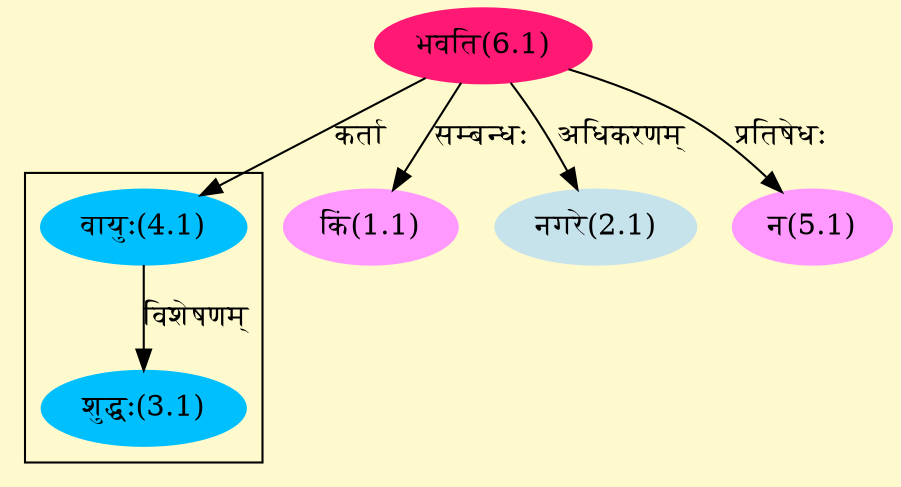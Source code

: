 digraph G{
rankdir=BT;
 compound=true;
 bgcolor="lemonchiffon1";

subgraph cluster_1{
Node3_1 [style=filled, color="#00BFFF" label = "शुद्धः(3.1)"]
Node4_1 [style=filled, color="#00BFFF" label = "वायुः(4.1)"]

}
Node1_1 [style=filled, color="#FF99FF" label = "किं(1.1)"]
Node6_1 [style=filled, color="#FF1975" label = "भवति(6.1)"]
Node2_1 [style=filled, color="#C6E2EB" label = "नगरे(2.1)"]
Node4_1 [style=filled, color="#00BFFF" label = "वायुः(4.1)"]
Node5_1 [style=filled, color="#FF99FF" label = "न(5.1)"]
/* Start of Relations section */

Node1_1 -> Node6_1 [  label="सम्बन्धः"  dir="back" ]
Node2_1 -> Node6_1 [  label="अधिकरणम्"  dir="back" ]
Node3_1 -> Node4_1 [  label="विशेषणम्"  dir="back" ]
Node4_1 -> Node6_1 [  label="कर्ता"  dir="back" ]
Node5_1 -> Node6_1 [  label="प्रतिषेधः"  dir="back" ]
}
